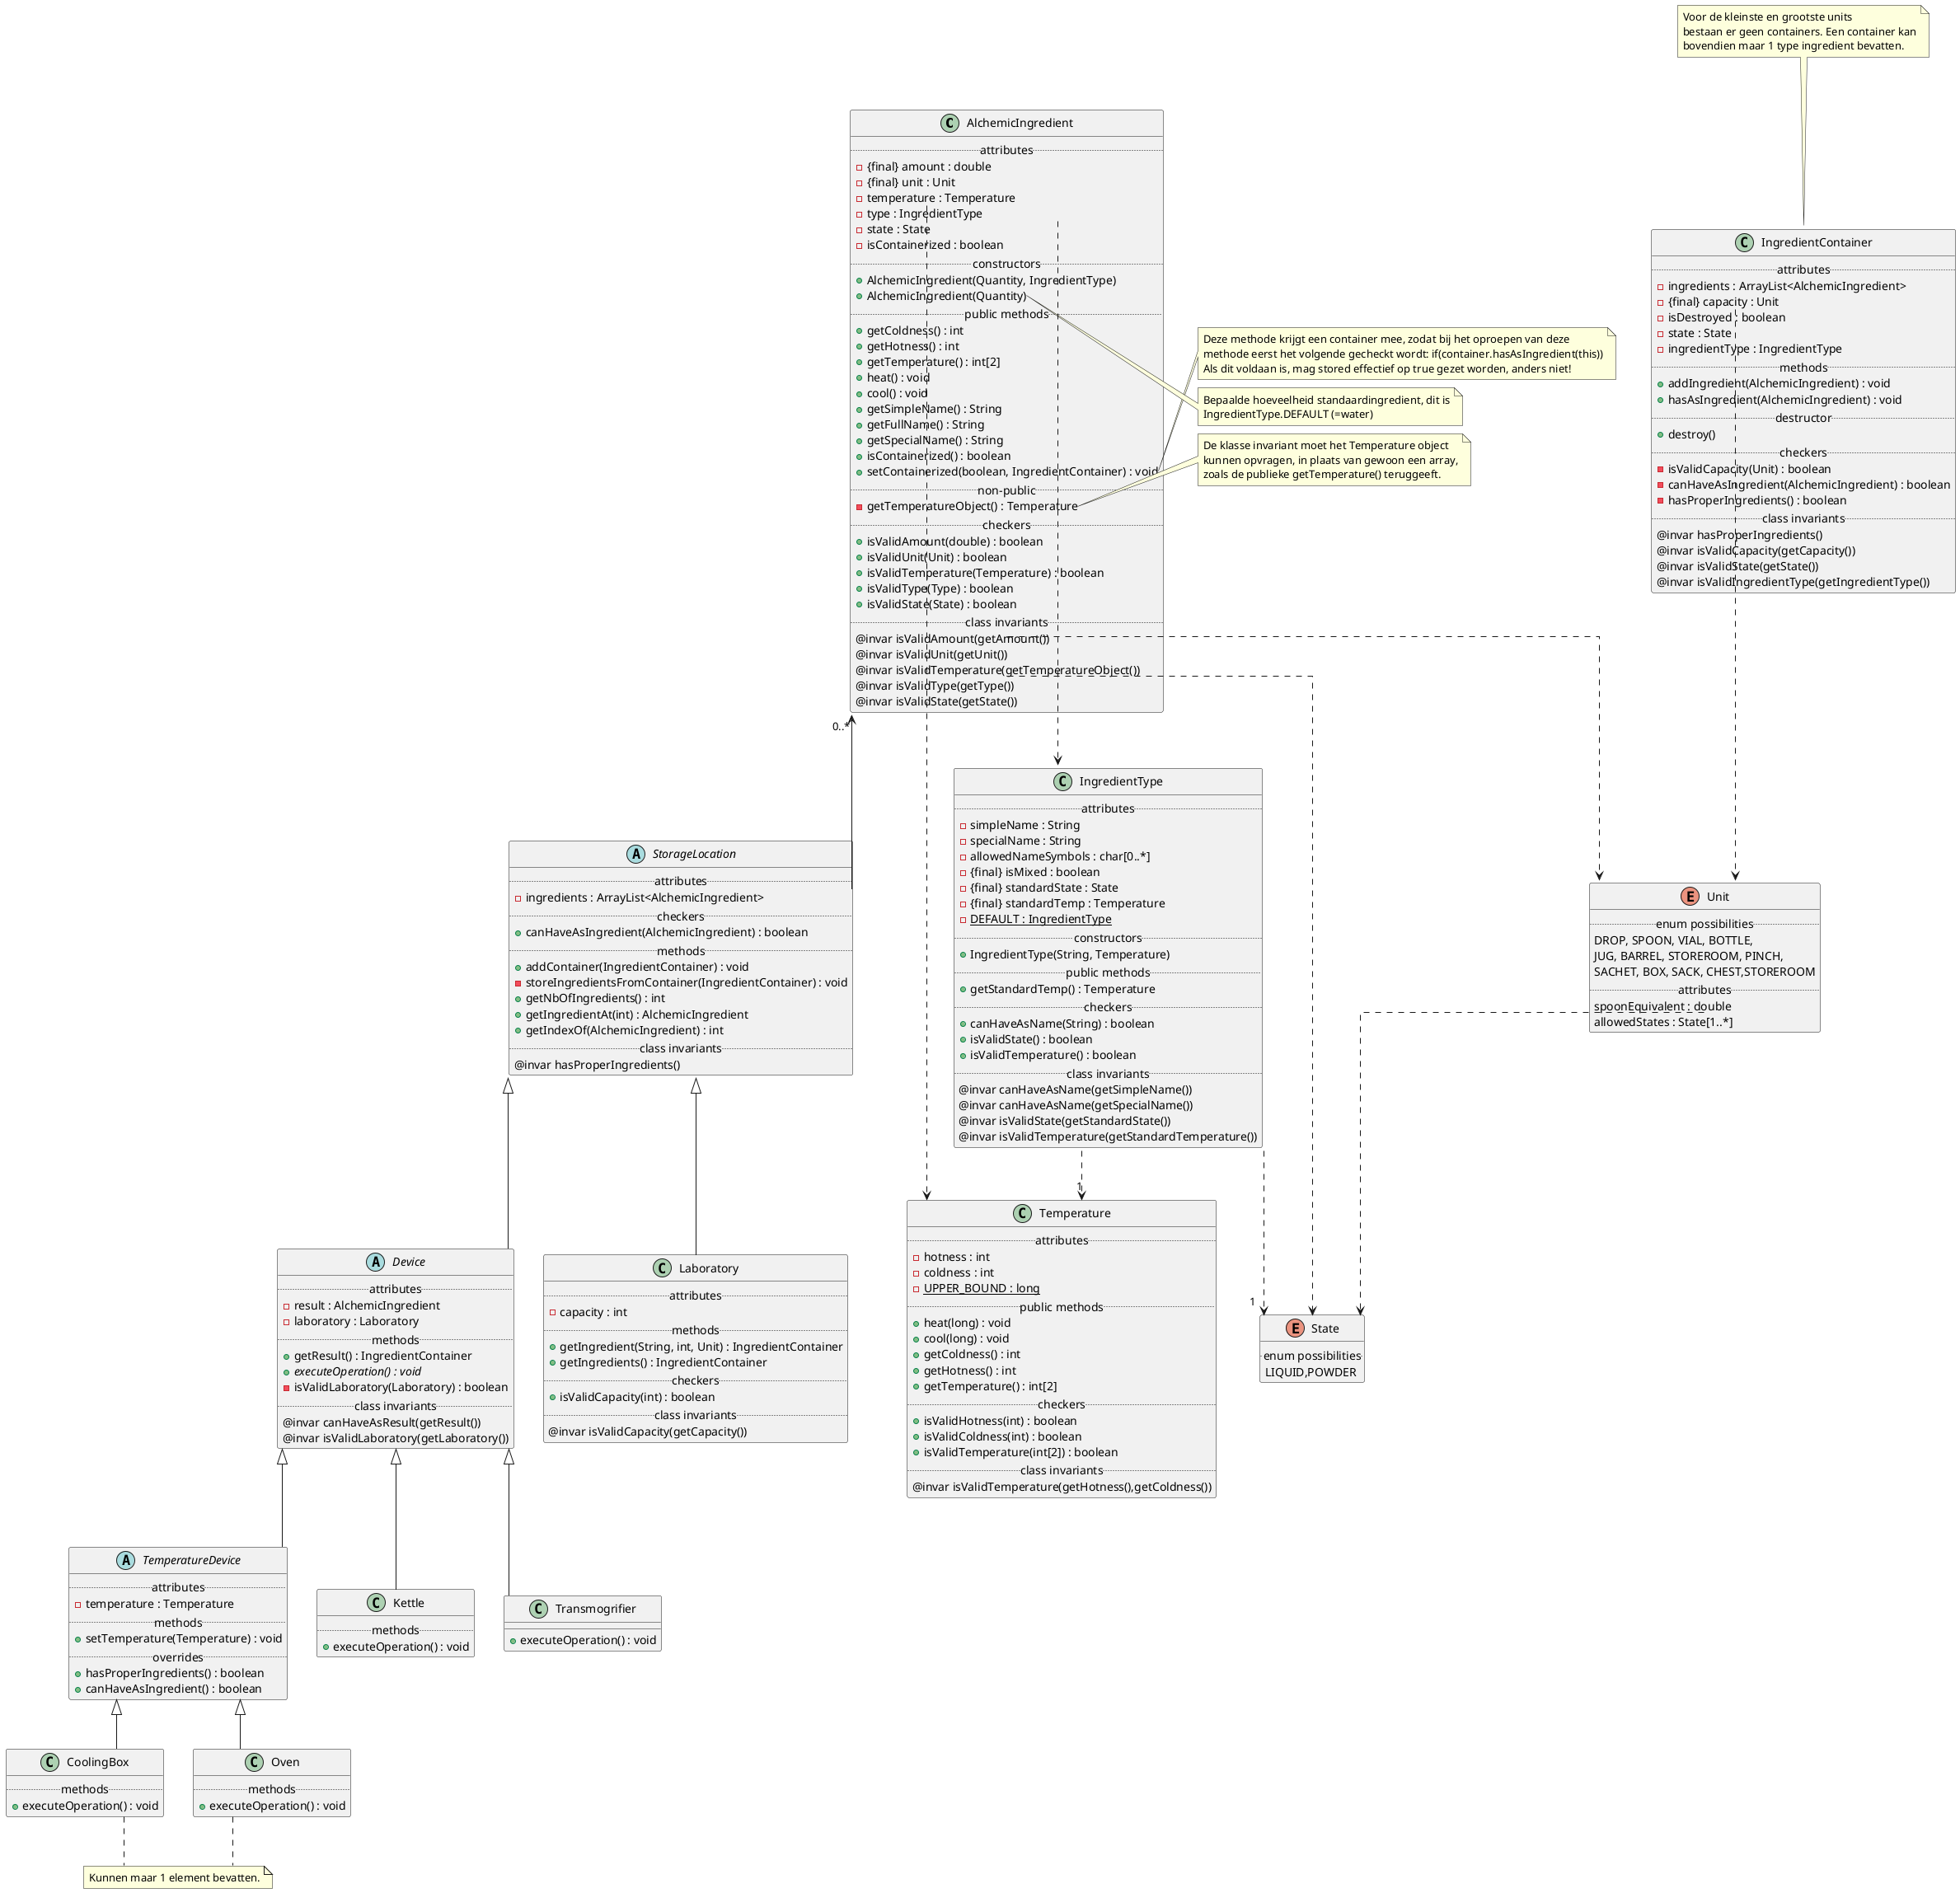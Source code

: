 @startuml

skinparam linetype ortho

class AlchemicIngredient {
..attributes..
- {final} amount : double
- {final} unit : Unit
- temperature : Temperature
- type : IngredientType
- state : State
- isContainerized : boolean
..constructors..
+ AlchemicIngredient(Quantity, IngredientType)
+ AlchemicIngredient(Quantity)
..public methods..
+ getColdness() : int
+ getHotness() : int
+ getTemperature() : int[2]
+ heat() : void
+ cool() : void
+ getSimpleName() : String
+ getFullName() : String
+ getSpecialName() : String
+ isContainerized() : boolean
+ setContainerized(boolean, IngredientContainer) : void
..non-public..
- getTemperatureObject() : Temperature
..checkers..
+ isValidAmount(double) : boolean
+ isValidUnit(Unit) : boolean
+ isValidTemperature(Temperature) : boolean
+ isValidType(Type) : boolean
+ isValidState(State) : boolean
..class invariants..
@invar isValidAmount(getAmount())
@invar isValidUnit(getUnit())
@invar isValidTemperature(getTemperatureObject())
@invar isValidType(getType())
@invar isValidState(getState())
}

note right of AlchemicIngredient::setContainerized
    Deze methode krijgt een container mee, zodat bij het oproepen van deze
    methode eerst het volgende gecheckt wordt: if(container.hasAsIngredient(this))
    Als dit voldaan is, mag stored effectief op true gezet worden, anders niet!
end note

note right of AlchemicIngredient::AlchemicIngredient(Quantity)
    Bepaalde hoeveelheid standaardingredient, dit is
    IngredientType.DEFAULT (=water)
end note

AlchemicIngredient::type ..> IngredientType
AlchemicIngredient::state ..> State
AlchemicIngredient::temperature ..> Temperature
AlchemicIngredient::unit ..> Unit
AlchemicIngredient "0..*" <-- StorageLocation::ingredients

note right of AlchemicIngredient::getTemperatureObject
    De klasse invariant moet het Temperature object
    kunnen opvragen, in plaats van gewoon een array,
    zoals de publieke getTemperature() teruggeeft.
end note

class IngredientType {
..attributes..
- simpleName : String
- specialName : String
- allowedNameSymbols : char[0..*]
- {final} isMixed : boolean
- {final} standardState : State
- {final} standardTemp : Temperature
- {static} DEFAULT : IngredientType
..constructors..
+ IngredientType(String, Temperature)
..public methods..
+ getStandardTemp() : Temperature
..checkers..
+ canHaveAsName(String) : boolean
+ isValidState() : boolean
+ isValidTemperature() : boolean
..class invariants..
@invar canHaveAsName(getSimpleName())
@invar canHaveAsName(getSpecialName())
@invar isValidState(getStandardState())
@invar isValidTemperature(getStandardTemperature())
}

note right of IngredientType::DEFAULT_INGREDIENT
    Het default ingredientType is water
    en hier kunnen we dus al direct een
    instantie van aanmaken!
end note

IngredientType::state ..> "1" State
IngredientType::temperature ..> "1" Temperature

enum State {
..enum possibilities..
LIQUID,POWDER
}

enum Unit {
..enum possibilities..
DROP, SPOON, VIAL, BOTTLE,
JUG, BARREL, STOREROOM, PINCH,
SACHET, BOX, SACK, CHEST,STOREROOM
..attributes..
spoonEquivalent : double
allowedStates : State[1..*]
}

Unit::allowedStates ..> State

class Temperature {
..attributes..
- hotness : int
- coldness : int
- {static} UPPER_BOUND : long
..public methods..
+ heat(long) : void
+ cool(long) : void
+ getColdness() : int
+ getHotness() : int
+ getTemperature() : int[2]
..checkers..
+ isValidHotness(int) : boolean
+ isValidColdness(int) : boolean
+ isValidTemperature(int[2]) : boolean
..class invariants..
'@invar isValidHotness(getHotness())
'@invar isValidColdness(getColdness())
@invar isValidTemperature(getHotness(),getColdness())
}

abstract class StorageLocation {
..attributes..
- ingredients : ArrayList<AlchemicIngredient>
..checkers..
+ canHaveAsIngredient(AlchemicIngredient) : boolean
..methods..
+ addContainer(IngredientContainer) : void
- storeIngredientsFromContainer(IngredientContainer) : void
+ getNbOfIngredients() : int
+ getIngredientAt(int) : AlchemicIngredient
+ getIndexOf(AlchemicIngredient) : int
..class invariants..
@invar hasProperIngredients()
}

class IngredientContainer {
..attributes..
- ingredients : ArrayList<AlchemicIngredient>
- {final} capacity : Unit
- isDestroyed : boolean
- state : State
- ingredientType : IngredientType
..methods..
+ addIngredient(AlchemicIngredient) : void
+ hasAsIngredient(AlchemicIngredient) : void
..destructor..
+ destroy()
..checkers..
- isValidCapacity(Unit) : boolean
- canHaveAsIngredient(AlchemicIngredient) : boolean
- hasProperIngredients() : boolean
..class invariants..
@invar hasProperIngredients()
@invar isValidCapacity(getCapacity())
@invar isValidState(getState())
@invar isValidIngredientType(getIngredientType())
}

IngredientContainer::capacity ..> Unit

note top of IngredientContainer
    Voor de kleinste en grootste units
    bestaan er geen containers. Een container kan
    bovendien maar 1 type ingredient bevatten.
end note

abstract class Device extends StorageLocation {
..attributes..
- result : AlchemicIngredient
- laboratory : Laboratory
..methods..
+ getResult() : IngredientContainer
+ {abstract} executeOperation() : void
- isValidLaboratory(Laboratory) : boolean
..class invariants..
@invar canHaveAsResult(getResult())
@invar isValidLaboratory(getLaboratory())
}
'
abstract class TemperatureDevice extends Device {
..attributes..
- temperature : Temperature
..methods..
+ setTemperature(Temperature) : void
..overrides..
+ hasProperIngredients() : boolean
+ canHaveAsIngredient() : boolean
}
'
class CoolingBox extends TemperatureDevice {
..methods..
+ executeOperation() : void
}
'
note "Kunnen maar 1 element bevatten." as N2
CoolingBox .. N2
Oven .. N2

class Oven extends TemperatureDevice {
..methods..
+ executeOperation() : void
}
'
class Kettle extends Device {
..methods..
+ executeOperation() : void
}
'
class Transmogrifier extends Device {
+ executeOperation() : void
}

'
class Laboratory extends StorageLocation {
..attributes..
- capacity : int
'- ingredients : ArrayList<AlchemicIngredient>
'- devices : ArrayList<Device>
'+ storeIngredient(IngredientContainer) : void
..methods..
+ getIngredient(String, int, Unit) : IngredientContainer
+ getIngredients() : IngredientContainer
..checkers..
+ isValidCapacity(int) : boolean
'+ getOverview() : String
'+ {abstract} execute(Recipe, int) : void
..class invariants..
@invar isValidCapacity(getCapacity())
}
'
'Laboratory --> "0..*" AlchemicIngredient
'Laboratory "1" <--> "0..4" Device
'
'class Recipe {
'- operations : Operation[1..*]
'- ingredients : AlchemicIngredient[1..*]
'}
'
'enum Operation {
'ADD,
'HEAT,
'COOL,
'MIX
'}
'
'class RecipeBook {
'- recipes : ArrayList<Recipe>
'+ addRecipe(Recipe) : void
'+ removeRecipe(Recipe) : void
'}
'
'Recipe --> "1..*" Operation : has
'Recipe --> "1..*" AlchemicIngredient : has
'RecipeBook --> "0..*" Recipe : has

@enduml
